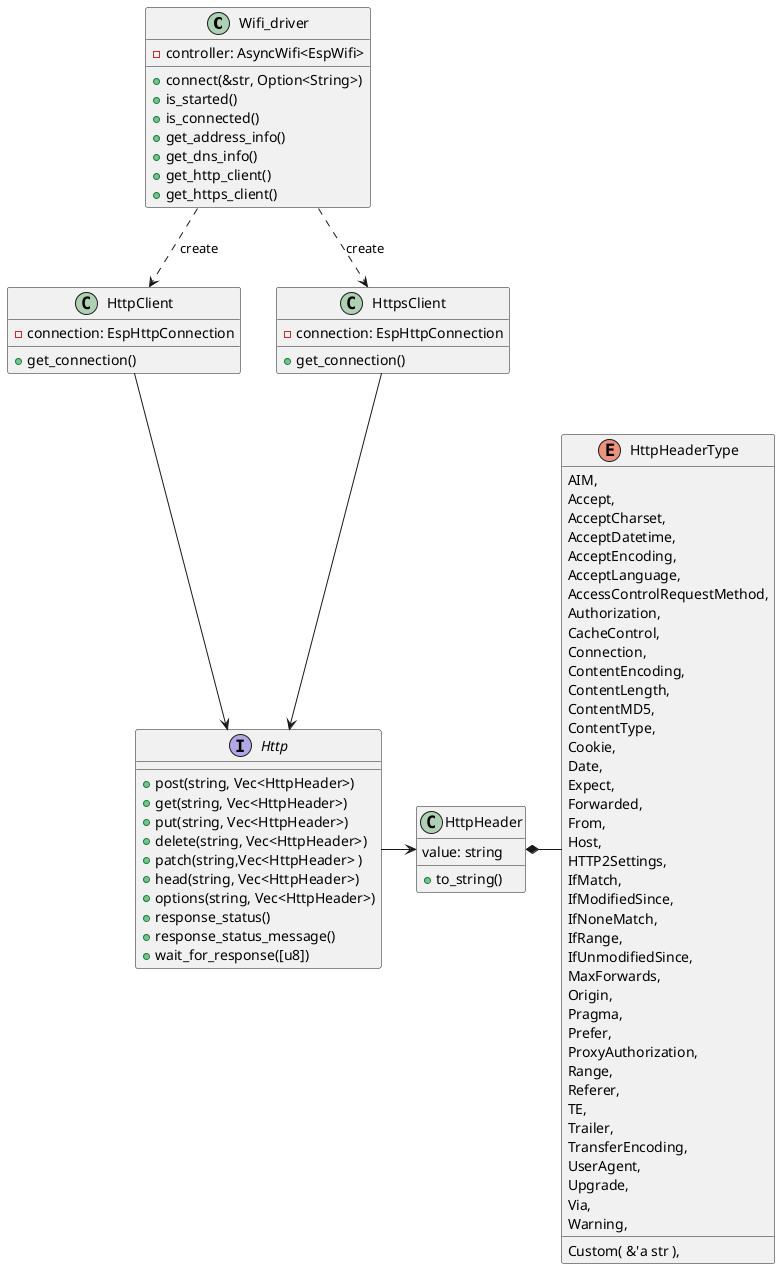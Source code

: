 @startuml Wifi Driver

class Wifi_driver{
    -controller: AsyncWifi<EspWifi>
    +connect(&str, Option<String>)
    +is_started()
    +is_connected()
    +get_address_info()
    +get_dns_info()
    +get_http_client()
    +get_https_client()
}

interface Http{
    +post(string, Vec<HttpHeader>)
    +get(string, Vec<HttpHeader>)
    +put(string, Vec<HttpHeader>)
    +delete(string, Vec<HttpHeader>)
    +patch(string,Vec<HttpHeader> )
    +head(string, Vec<HttpHeader>)
    +options(string, Vec<HttpHeader>)
    +response_status()
    +response_status_message()
    +wait_for_response([u8])
}

class HttpClient{
    -connection: EspHttpConnection
    +get_connection()
    
}

class HttpsClient{
    -connection: EspHttpConnection
    +get_connection()
}

class HttpHeader {
    value: string
    +to_string()
}

enum HttpHeaderType {
    AIM,
    Accept,
    AcceptCharset,
    AcceptDatetime,
    AcceptEncoding,
    AcceptLanguage,
    AccessControlRequestMethod,
    Authorization,
    CacheControl,
    Connection,
    ContentEncoding,
    ContentLength,
    ContentMD5,
    ContentType,
    Cookie,
    Custom( &'a str ),
    Date,
    Expect,
    Forwarded,
    From,
    Host,
    HTTP2Settings,
    IfMatch,
    IfModifiedSince,
    IfNoneMatch,
    IfRange,
    IfUnmodifiedSince,
    MaxForwards,
    Origin,
    Pragma,	
    Prefer,	
    ProxyAuthorization,
    Range,	
    Referer,
    TE,
    Trailer,
    TransferEncoding,
    UserAgent,
    Upgrade,
    Via,
    Warning,
}

Wifi_driver ..> HttpClient: create
Wifi_driver ..> HttpsClient: create
HttpClient --> Http
HttpsClient --> Http
Http -> HttpHeader
HttpHeader *- HttpHeaderType

@enduml